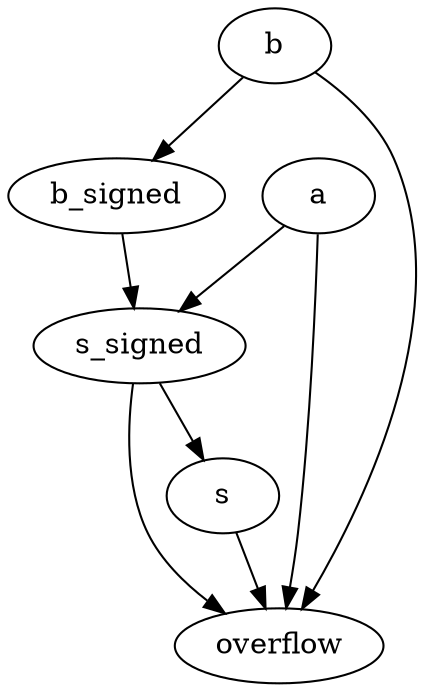 strict digraph "" {
	a	[complexity=14,
		importance=0.757983192104,
		rank=0.0541416565788];
	s_signed	[complexity=11,
		importance=0.650420142108,
		rank=0.059129103828];
	a -> s_signed;
	overflow	[complexity=0,
		importance=0.290756163191,
		rank=0.0];
	a -> overflow;
	b	[complexity=17,
		importance=0.892436950004,
		rank=0.0524962911767];
	b_signed	[complexity=14,
		importance=0.784873900007,
		rank=0.0560624214291];
	b -> b_signed;
	b -> overflow;
	b_signed -> s_signed;
	s	[complexity=7,
		importance=0.448739450662,
		rank=0.0641056358089];
	s -> overflow;
	s_signed -> s;
	s_signed -> overflow;
}
